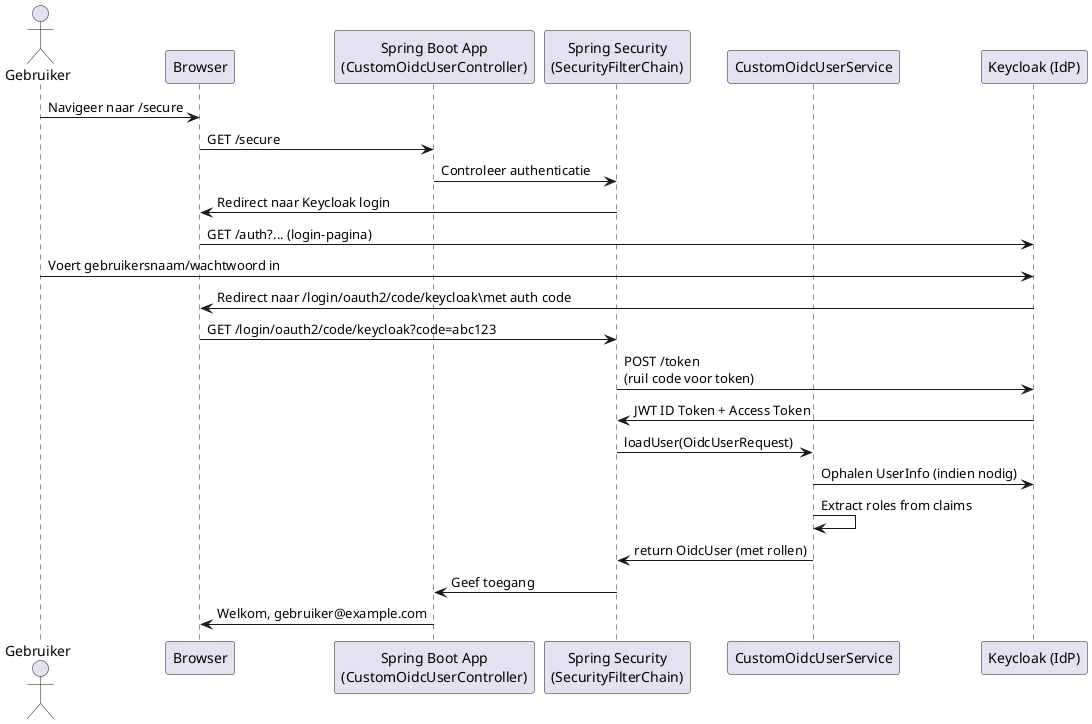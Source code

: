 @startuml
actor Gebruiker
participant Browser
participant "Spring Boot App\n(CustomOidcUserController)" as Controller
participant "Spring Security\n(SecurityFilterChain)" as Security
participant "CustomOidcUserService" as UserService
participant "Keycloak (IdP)" as Keycloak

Gebruiker -> Browser : Navigeer naar /secure
Browser -> Controller : GET /secure
Controller -> Security : Controleer authenticatie

    Security -> Browser : Redirect naar Keycloak login
    Browser -> Keycloak : GET /auth?... (login-pagina)
    Gebruiker -> Keycloak : Voert gebruikersnaam/wachtwoord in
    Keycloak -> Browser : Redirect naar /login/oauth2/code/keycloak\met auth code
    Browser -> Security : GET /login/oauth2/code/keycloak?code=abc123
    Security -> Keycloak : POST /token\n(ruil code voor token)
    Keycloak -> Security : JWT ID Token + Access Token
    Security -> UserService : loadUser(OidcUserRequest)
    UserService -> Keycloak : Ophalen UserInfo (indien nodig)
    UserService -> UserService : Extract roles from claims
    UserService -> Security : return OidcUser (met rollen)
    Security -> Controller : Geef toegang


Controller -> Browser : Welkom, gebruiker@example.com

@enduml
